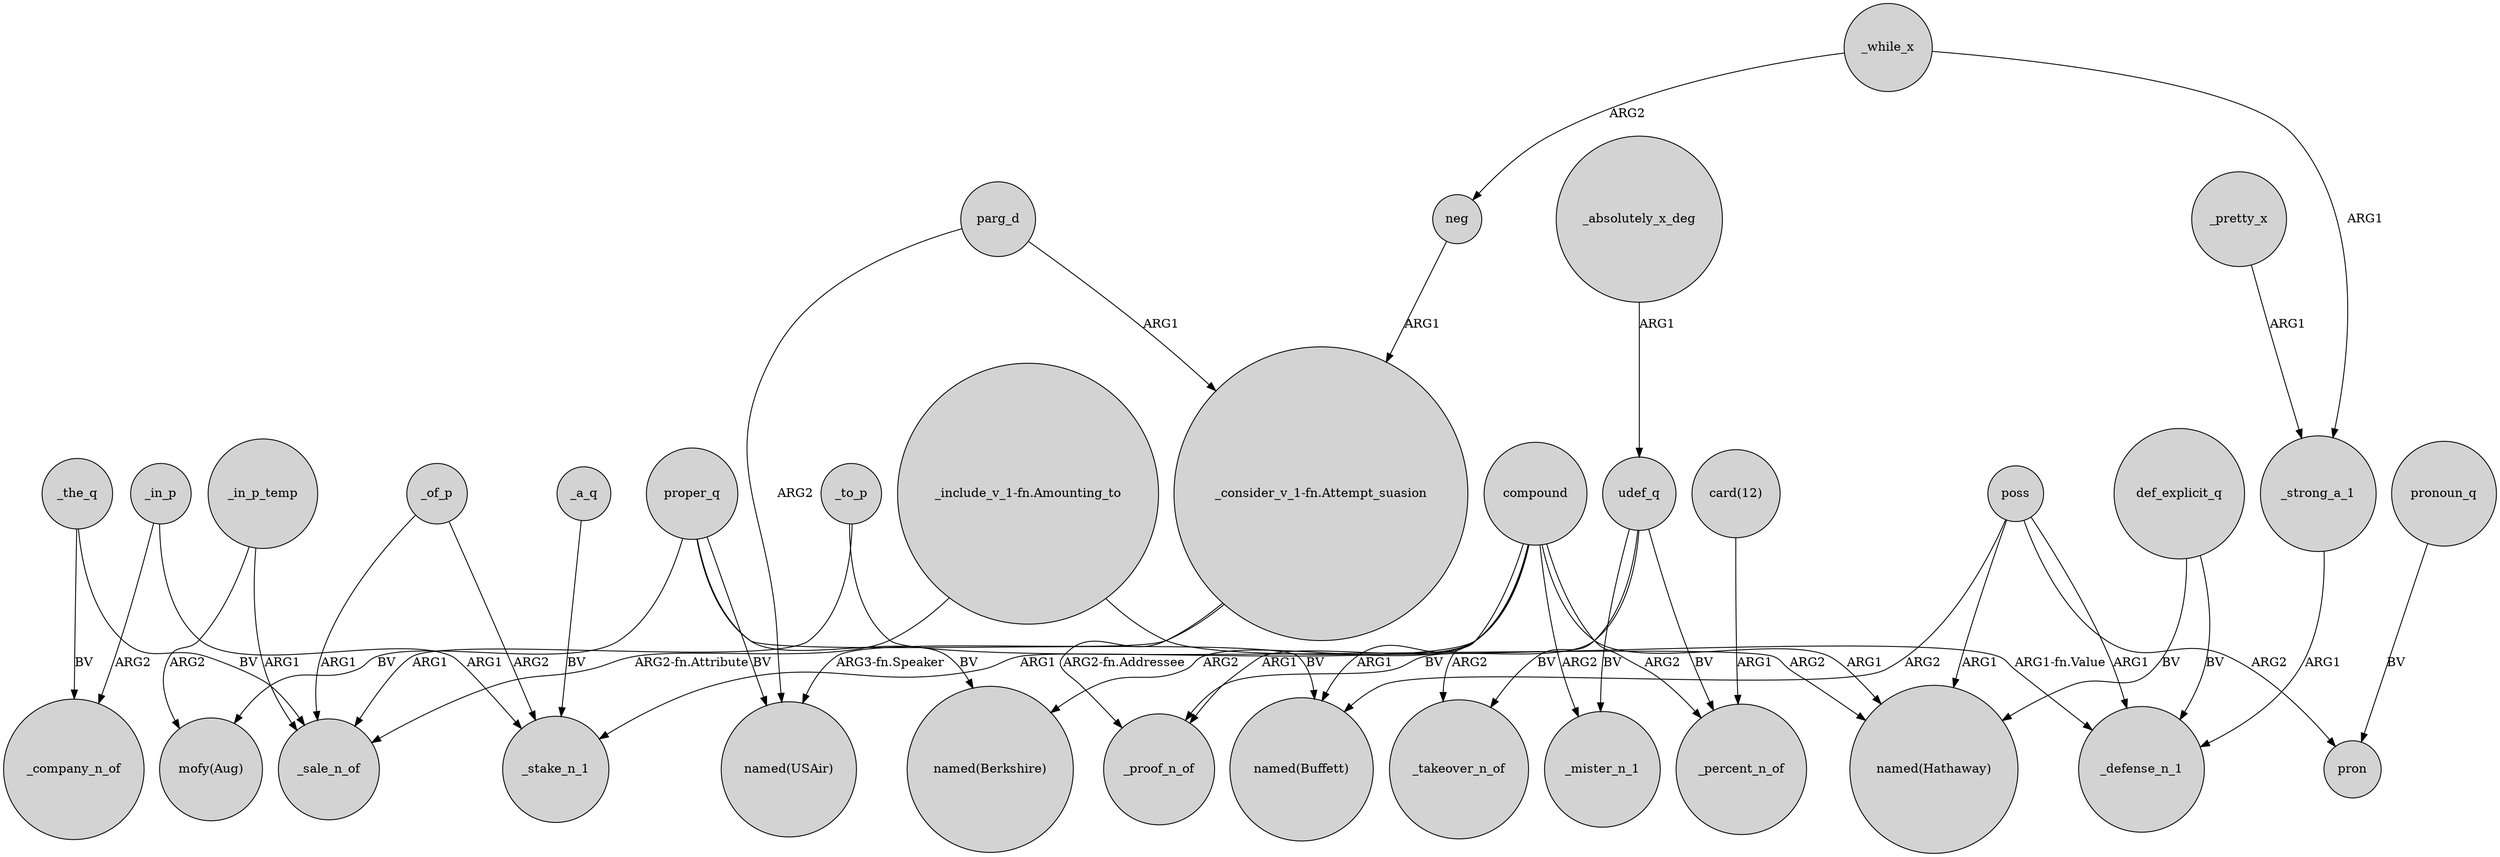 digraph {
	node [shape=circle style=filled]
	_in_p -> _company_n_of [label=ARG2]
	"_consider_v_1-fn.Attempt_suasion" -> "named(USAir)" [label="ARG3-fn.Speaker"]
	_in_p_temp -> "mofy(Aug)" [label=ARG2]
	compound -> _mister_n_1 [label=ARG2]
	_of_p -> _sale_n_of [label=ARG1]
	"_consider_v_1-fn.Attempt_suasion" -> _proof_n_of [label="ARG2-fn.Addressee"]
	poss -> _defense_n_1 [label=ARG1]
	"_include_v_1-fn.Amounting_to" -> _sale_n_of [label="ARG2-fn.Attribute"]
	_in_p_temp -> _sale_n_of [label=ARG1]
	parg_d -> "named(USAir)" [label=ARG2]
	udef_q -> _proof_n_of [label=BV]
	_to_p -> "named(Hathaway)" [label=ARG2]
	_pretty_x -> _strong_a_1 [label=ARG1]
	proper_q -> "mofy(Aug)" [label=BV]
	compound -> "named(Hathaway)" [label=ARG1]
	parg_d -> "_consider_v_1-fn.Attempt_suasion" [label=ARG1]
	_absolutely_x_deg -> udef_q [label=ARG1]
	poss -> "named(Buffett)" [label=ARG2]
	udef_q -> _mister_n_1 [label=BV]
	_to_p -> _sale_n_of [label=ARG1]
	proper_q -> "named(Berkshire)" [label=BV]
	pronoun_q -> pron [label=BV]
	udef_q -> _takeover_n_of [label=BV]
	poss -> pron [label=ARG2]
	udef_q -> _percent_n_of [label=BV]
	neg -> "_consider_v_1-fn.Attempt_suasion" [label=ARG1]
	compound -> "named(Buffett)" [label=ARG1]
	_strong_a_1 -> _defense_n_1 [label=ARG1]
	compound -> _proof_n_of [label=ARG1]
	compound -> _stake_n_1 [label=ARG1]
	compound -> _percent_n_of [label=ARG2]
	"card(12)" -> _percent_n_of [label=ARG1]
	poss -> "named(Hathaway)" [label=ARG1]
	def_explicit_q -> _defense_n_1 [label=BV]
	_while_x -> neg [label=ARG2]
	def_explicit_q -> "named(Hathaway)" [label=BV]
	_while_x -> _strong_a_1 [label=ARG1]
	proper_q -> "named(USAir)" [label=BV]
	compound -> _takeover_n_of [label=ARG2]
	proper_q -> "named(Buffett)" [label=BV]
	_the_q -> _sale_n_of [label=BV]
	"_include_v_1-fn.Amounting_to" -> _defense_n_1 [label="ARG1-fn.Value"]
	compound -> "named(Berkshire)" [label=ARG2]
	_the_q -> _company_n_of [label=BV]
	_in_p -> _stake_n_1 [label=ARG1]
	_of_p -> _stake_n_1 [label=ARG2]
	_a_q -> _stake_n_1 [label=BV]
}

